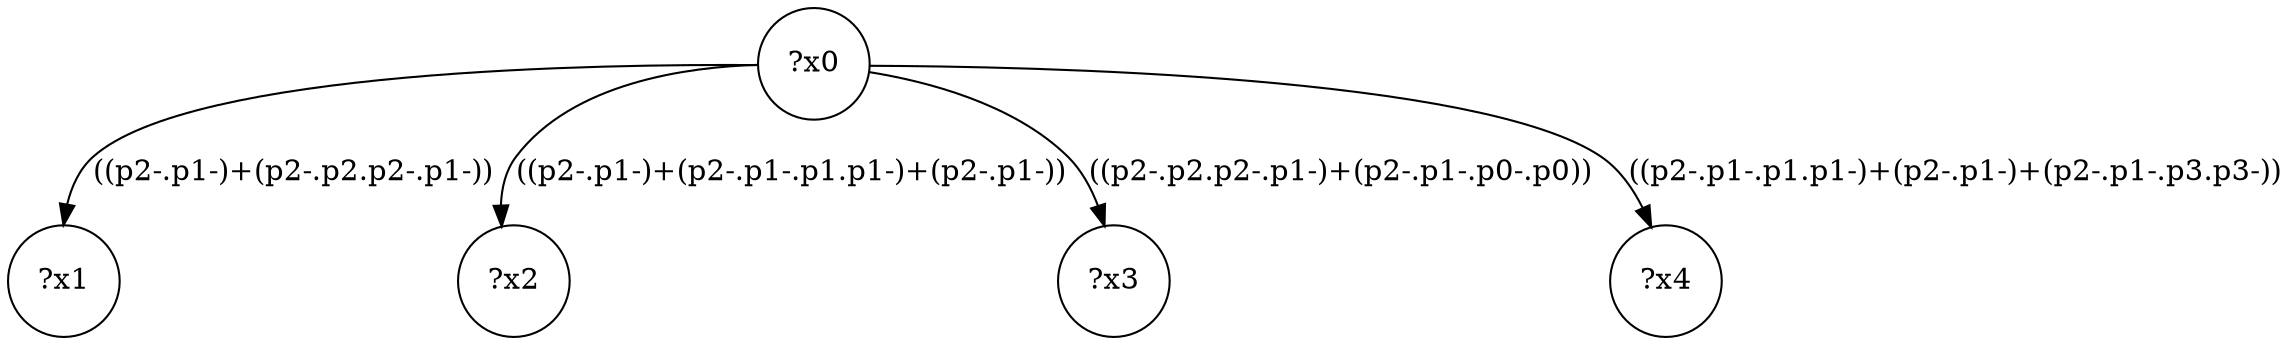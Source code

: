 digraph g {
	x0 [shape=circle, label="?x0"];
	x1 [shape=circle, label="?x1"];
	x0 -> x1 [label="((p2-.p1-)+(p2-.p2.p2-.p1-))"];
	x2 [shape=circle, label="?x2"];
	x0 -> x2 [label="((p2-.p1-)+(p2-.p1-.p1.p1-)+(p2-.p1-))"];
	x3 [shape=circle, label="?x3"];
	x0 -> x3 [label="((p2-.p2.p2-.p1-)+(p2-.p1-.p0-.p0))"];
	x4 [shape=circle, label="?x4"];
	x0 -> x4 [label="((p2-.p1-.p1.p1-)+(p2-.p1-)+(p2-.p1-.p3.p3-))"];
}
